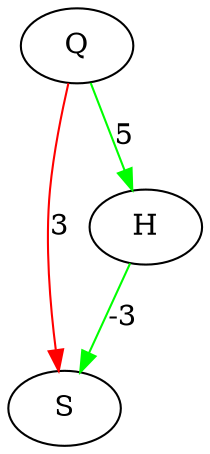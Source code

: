 strict digraph {
	0 -> 1 [label=3,color=red]
	0 -> 2 [label=5, color=green]
	2 -> 1 [label=-3, color=green]
	0 [label=Q]
	1 [label=S]
	2 [label=H]
}
